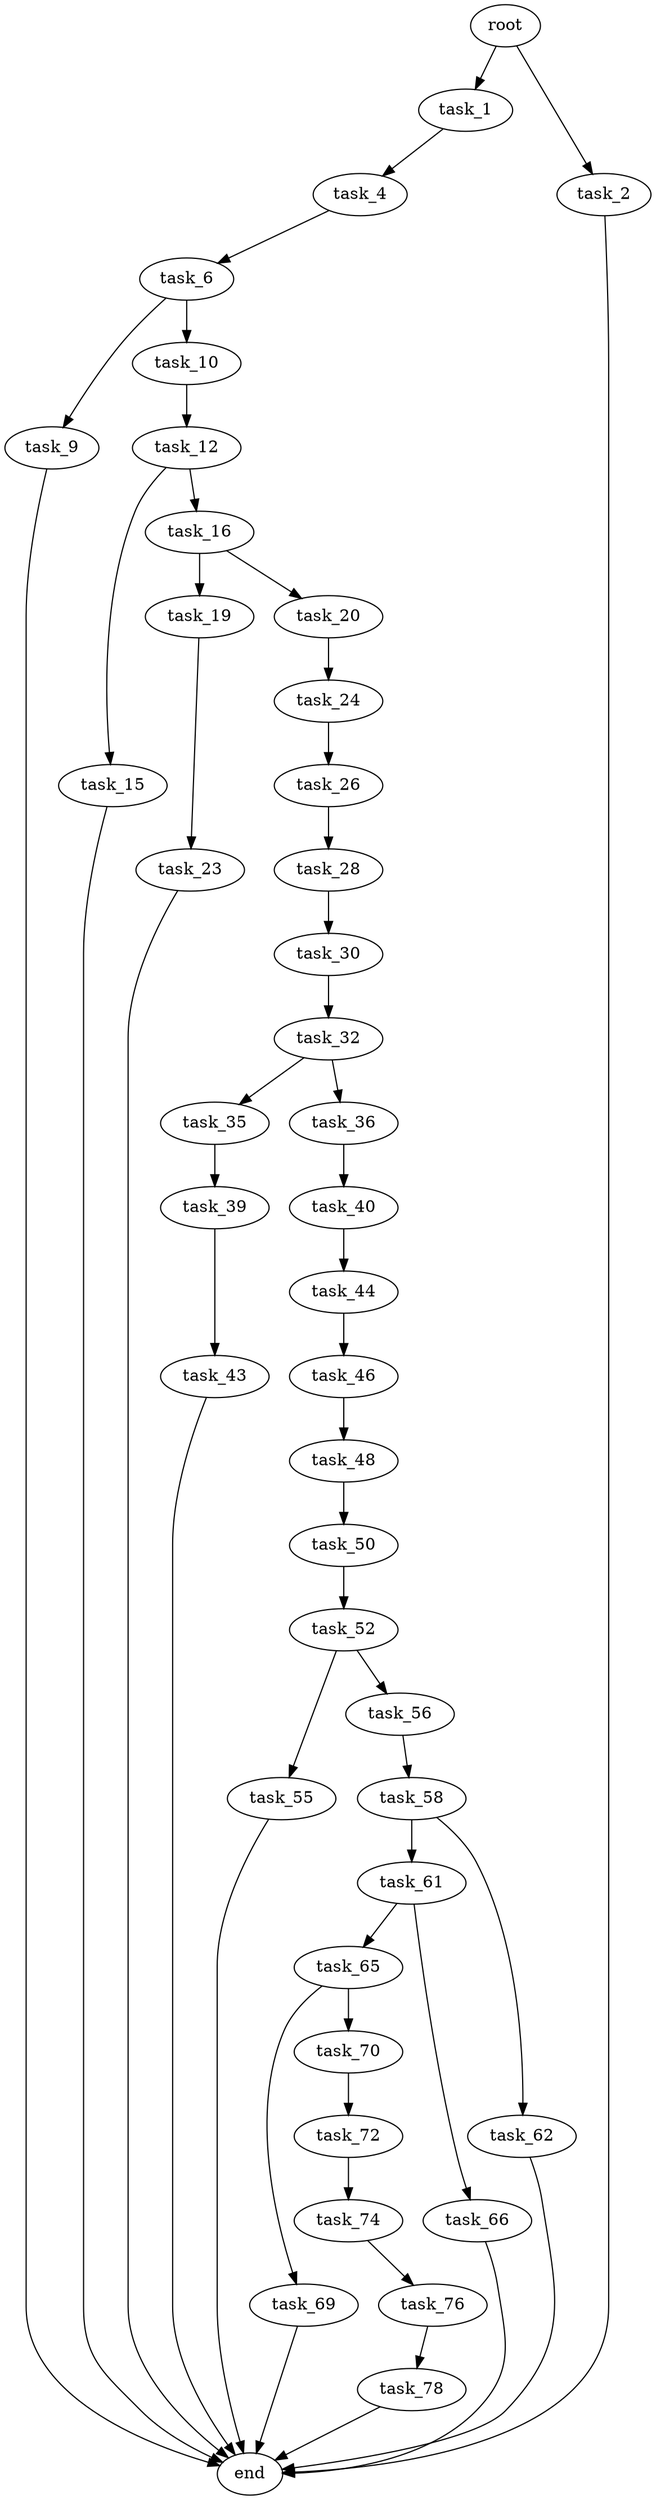digraph G {
  root [size="0.000000"];
  task_1 [size="248193935487.000000"];
  task_2 [size="241463107935.000000"];
  task_4 [size="1073741824000.000000"];
  task_6 [size="368293445632.000000"];
  task_9 [size="291222540702.000000"];
  task_10 [size="19445535187.000000"];
  task_12 [size="5452605752.000000"];
  task_15 [size="28991029248.000000"];
  task_16 [size="30936763615.000000"];
  task_19 [size="3605824360.000000"];
  task_20 [size="814200331207.000000"];
  task_23 [size="134217728000.000000"];
  task_24 [size="95393369158.000000"];
  task_26 [size="6498415169.000000"];
  task_28 [size="134217728000.000000"];
  task_30 [size="695451950211.000000"];
  task_32 [size="231928233984.000000"];
  task_35 [size="14434550491.000000"];
  task_36 [size="1073741824000.000000"];
  task_39 [size="475698922986.000000"];
  task_40 [size="68719476736.000000"];
  task_43 [size="57504879892.000000"];
  task_44 [size="105727842528.000000"];
  task_46 [size="524931936695.000000"];
  task_48 [size="225529124336.000000"];
  task_50 [size="617288424146.000000"];
  task_52 [size="422860202203.000000"];
  task_55 [size="16501524179.000000"];
  task_56 [size="28479113204.000000"];
  task_58 [size="231928233984.000000"];
  task_61 [size="1073741824000.000000"];
  task_62 [size="481439118174.000000"];
  task_65 [size="63221530961.000000"];
  task_66 [size="1073741824000.000000"];
  task_69 [size="133814191637.000000"];
  task_70 [size="81070223874.000000"];
  task_72 [size="134217728000.000000"];
  task_74 [size="19050357434.000000"];
  task_76 [size="8377897437.000000"];
  task_78 [size="170435787090.000000"];
  end [size="0.000000"];

  root -> task_1 [size="1.000000"];
  root -> task_2 [size="1.000000"];
  task_1 -> task_4 [size="209715200.000000"];
  task_2 -> end [size="1.000000"];
  task_4 -> task_6 [size="838860800.000000"];
  task_6 -> task_9 [size="411041792.000000"];
  task_6 -> task_10 [size="411041792.000000"];
  task_9 -> end [size="1.000000"];
  task_10 -> task_12 [size="536870912.000000"];
  task_12 -> task_15 [size="411041792.000000"];
  task_12 -> task_16 [size="411041792.000000"];
  task_15 -> end [size="1.000000"];
  task_16 -> task_19 [size="536870912.000000"];
  task_16 -> task_20 [size="536870912.000000"];
  task_19 -> task_23 [size="301989888.000000"];
  task_20 -> task_24 [size="838860800.000000"];
  task_23 -> end [size="1.000000"];
  task_24 -> task_26 [size="75497472.000000"];
  task_26 -> task_28 [size="536870912.000000"];
  task_28 -> task_30 [size="209715200.000000"];
  task_30 -> task_32 [size="838860800.000000"];
  task_32 -> task_35 [size="301989888.000000"];
  task_32 -> task_36 [size="301989888.000000"];
  task_35 -> task_39 [size="838860800.000000"];
  task_36 -> task_40 [size="838860800.000000"];
  task_39 -> task_43 [size="301989888.000000"];
  task_40 -> task_44 [size="134217728.000000"];
  task_43 -> end [size="1.000000"];
  task_44 -> task_46 [size="75497472.000000"];
  task_46 -> task_48 [size="838860800.000000"];
  task_48 -> task_50 [size="838860800.000000"];
  task_50 -> task_52 [size="838860800.000000"];
  task_52 -> task_55 [size="679477248.000000"];
  task_52 -> task_56 [size="679477248.000000"];
  task_55 -> end [size="1.000000"];
  task_56 -> task_58 [size="536870912.000000"];
  task_58 -> task_61 [size="301989888.000000"];
  task_58 -> task_62 [size="301989888.000000"];
  task_61 -> task_65 [size="838860800.000000"];
  task_61 -> task_66 [size="838860800.000000"];
  task_62 -> end [size="1.000000"];
  task_65 -> task_69 [size="301989888.000000"];
  task_65 -> task_70 [size="301989888.000000"];
  task_66 -> end [size="1.000000"];
  task_69 -> end [size="1.000000"];
  task_70 -> task_72 [size="134217728.000000"];
  task_72 -> task_74 [size="209715200.000000"];
  task_74 -> task_76 [size="411041792.000000"];
  task_76 -> task_78 [size="33554432.000000"];
  task_78 -> end [size="1.000000"];
}
